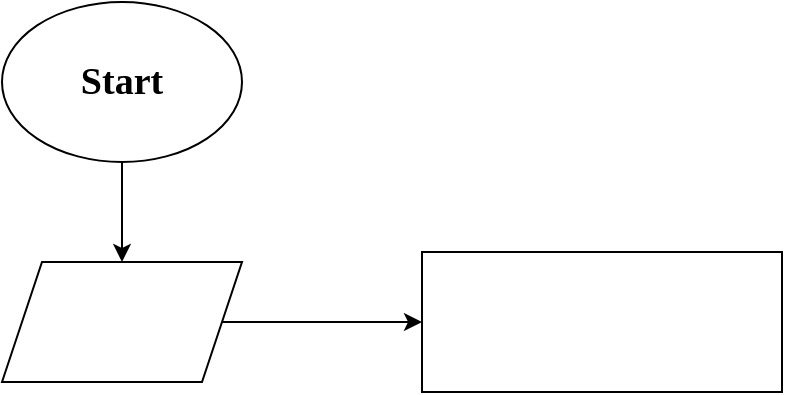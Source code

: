 <mxfile version="24.2.1" type="github">
  <diagram id="prtHgNgQTEPvFCAcTncT" name="Page-1">
    <mxGraphModel dx="1050" dy="522" grid="1" gridSize="10" guides="1" tooltips="1" connect="1" arrows="1" fold="1" page="1" pageScale="1" pageWidth="827" pageHeight="1169" math="0" shadow="0">
      <root>
        <mxCell id="0" />
        <mxCell id="1" parent="0" />
        <mxCell id="-HDPLg_2fKKEUQgn7wLb-5" value="" style="rounded=0;whiteSpace=wrap;html=1;" vertex="1" parent="1">
          <mxGeometry x="270" y="245" width="180" height="70" as="geometry" />
        </mxCell>
        <mxCell id="-HDPLg_2fKKEUQgn7wLb-13" value="" style="edgeStyle=orthogonalEdgeStyle;rounded=0;orthogonalLoop=1;jettySize=auto;html=1;" edge="1" parent="1" source="-HDPLg_2fKKEUQgn7wLb-7" target="-HDPLg_2fKKEUQgn7wLb-5">
          <mxGeometry relative="1" as="geometry" />
        </mxCell>
        <mxCell id="-HDPLg_2fKKEUQgn7wLb-7" value="" style="shape=parallelogram;perimeter=parallelogramPerimeter;whiteSpace=wrap;html=1;fixedSize=1;" vertex="1" parent="1">
          <mxGeometry x="60" y="250" width="120" height="60" as="geometry" />
        </mxCell>
        <mxCell id="-HDPLg_2fKKEUQgn7wLb-11" value="" style="edgeStyle=orthogonalEdgeStyle;rounded=0;orthogonalLoop=1;jettySize=auto;html=1;" edge="1" parent="1" source="-HDPLg_2fKKEUQgn7wLb-9" target="-HDPLg_2fKKEUQgn7wLb-7">
          <mxGeometry relative="1" as="geometry" />
        </mxCell>
        <mxCell id="-HDPLg_2fKKEUQgn7wLb-9" value="&lt;b&gt;&lt;font style=&quot;font-size: 19px;&quot;&gt;Start&lt;/font&gt;&lt;/b&gt;" style="ellipse;whiteSpace=wrap;html=1;fontFamily=Times New Roman;" vertex="1" parent="1">
          <mxGeometry x="60" y="120" width="120" height="80" as="geometry" />
        </mxCell>
      </root>
    </mxGraphModel>
  </diagram>
</mxfile>
